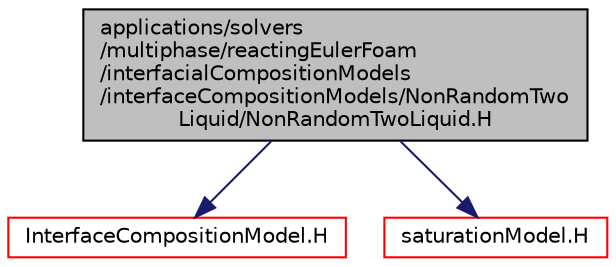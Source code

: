 digraph "applications/solvers/multiphase/reactingEulerFoam/interfacialCompositionModels/interfaceCompositionModels/NonRandomTwoLiquid/NonRandomTwoLiquid.H"
{
  bgcolor="transparent";
  edge [fontname="Helvetica",fontsize="10",labelfontname="Helvetica",labelfontsize="10"];
  node [fontname="Helvetica",fontsize="10",shape=record];
  Node1 [label="applications/solvers\l/multiphase/reactingEulerFoam\l/interfacialCompositionModels\l/interfaceCompositionModels/NonRandomTwo\lLiquid/NonRandomTwoLiquid.H",height=0.2,width=0.4,color="black", fillcolor="grey75", style="filled", fontcolor="black"];
  Node1 -> Node2 [color="midnightblue",fontsize="10",style="solid",fontname="Helvetica"];
  Node2 [label="InterfaceCompositionModel.H",height=0.2,width=0.4,color="red",URL="$a03533.html"];
  Node1 -> Node3 [color="midnightblue",fontsize="10",style="solid",fontname="Helvetica"];
  Node3 [label="saturationModel.H",height=0.2,width=0.4,color="red",URL="$a03561.html"];
}
